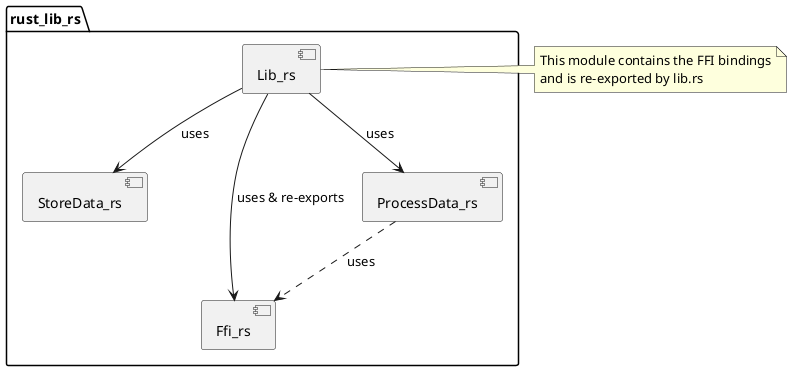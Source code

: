 @startuml

package rust_lib_rs {
  component Lib_rs
  component StoreData_rs
  component Ffi_rs
  component ProcessData_rs
}

' Arrows (all references must match element names)
Lib_rs --> Ffi_rs : uses & re-exports
Lib_rs --> ProcessData_rs : uses
Lib_rs --> StoreData_rs : uses
ProcessData_rs ..> Ffi_rs : uses

note right of Lib_rs
  This module contains the FFI bindings
  and is re-exported by lib.rs
end note


@enduml


